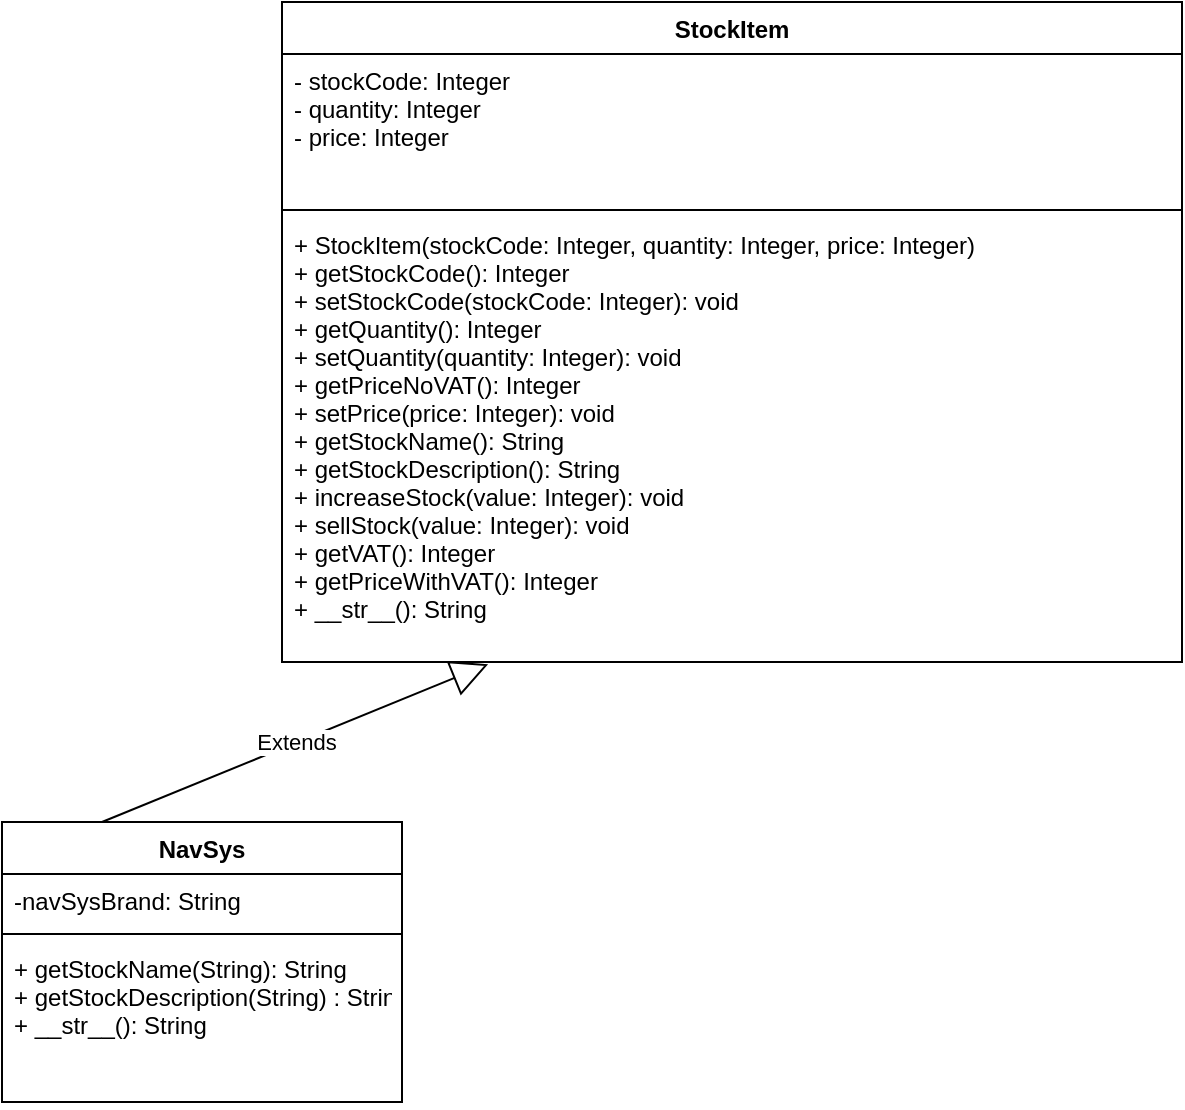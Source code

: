 <mxfile version="15.8.7" type="device"><diagram id="jLkLryWclK6nShEJthFU" name="Page-1"><mxGraphModel dx="427" dy="725" grid="1" gridSize="10" guides="1" tooltips="1" connect="1" arrows="1" fold="1" page="1" pageScale="1" pageWidth="827" pageHeight="1169" math="0" shadow="0"><root><mxCell id="0"/><mxCell id="1" parent="0"/><mxCell id="6NICtDuDL4yZWyJjTYKJ-6" value="StockItem" style="swimlane;fontStyle=1;align=center;verticalAlign=top;childLayout=stackLayout;horizontal=1;startSize=26;horizontalStack=0;resizeParent=1;resizeParentMax=0;resizeLast=0;collapsible=1;marginBottom=0;" parent="1" vertex="1"><mxGeometry x="180" y="510" width="450" height="330" as="geometry"/></mxCell><mxCell id="6NICtDuDL4yZWyJjTYKJ-7" value="- stockCode: Integer&#10;- quantity: Integer&#10;- price: Integer" style="text;strokeColor=none;fillColor=none;align=left;verticalAlign=top;spacingLeft=4;spacingRight=4;overflow=hidden;rotatable=0;points=[[0,0.5],[1,0.5]];portConstraint=eastwest;" parent="6NICtDuDL4yZWyJjTYKJ-6" vertex="1"><mxGeometry y="26" width="450" height="74" as="geometry"/></mxCell><mxCell id="6NICtDuDL4yZWyJjTYKJ-8" value="" style="line;strokeWidth=1;fillColor=none;align=left;verticalAlign=middle;spacingTop=-1;spacingLeft=3;spacingRight=3;rotatable=0;labelPosition=right;points=[];portConstraint=eastwest;" parent="6NICtDuDL4yZWyJjTYKJ-6" vertex="1"><mxGeometry y="100" width="450" height="8" as="geometry"/></mxCell><mxCell id="6NICtDuDL4yZWyJjTYKJ-9" value="+ StockItem(stockCode: Integer, quantity: Integer, price: Integer)&#10;+ getStockCode(): Integer&#10;+ setStockCode(stockCode: Integer): void&#10;+ getQuantity(): Integer&#10;+ setQuantity(quantity: Integer): void&#10;+ getPriceNoVAT(): Integer&#10;+ setPrice(price: Integer): void&#10;+ getStockName(): String&#10;+ getStockDescription(): String&#10;+ increaseStock(value: Integer): void&#10;+ sellStock(value: Integer): void&#10;+ getVAT(): Integer&#10;+ getPriceWithVAT(): Integer&#10;+ __str__(): String" style="text;strokeColor=none;fillColor=none;align=left;verticalAlign=top;spacingLeft=4;spacingRight=4;overflow=hidden;rotatable=0;points=[[0,0.5],[1,0.5]];portConstraint=eastwest;" parent="6NICtDuDL4yZWyJjTYKJ-6" vertex="1"><mxGeometry y="108" width="450" height="222" as="geometry"/></mxCell><mxCell id="PgcG9ZXpzVE8q3b61SAs-1" value="NavSys" style="swimlane;fontStyle=1;align=center;verticalAlign=top;childLayout=stackLayout;horizontal=1;startSize=26;horizontalStack=0;resizeParent=1;resizeParentMax=0;resizeLast=0;collapsible=1;marginBottom=0;" vertex="1" parent="1"><mxGeometry x="40" y="920" width="200" height="140" as="geometry"/></mxCell><mxCell id="PgcG9ZXpzVE8q3b61SAs-2" value="-navSysBrand: String" style="text;strokeColor=none;fillColor=none;align=left;verticalAlign=top;spacingLeft=4;spacingRight=4;overflow=hidden;rotatable=0;points=[[0,0.5],[1,0.5]];portConstraint=eastwest;" vertex="1" parent="PgcG9ZXpzVE8q3b61SAs-1"><mxGeometry y="26" width="200" height="26" as="geometry"/></mxCell><mxCell id="PgcG9ZXpzVE8q3b61SAs-3" value="" style="line;strokeWidth=1;fillColor=none;align=left;verticalAlign=middle;spacingTop=-1;spacingLeft=3;spacingRight=3;rotatable=0;labelPosition=right;points=[];portConstraint=eastwest;" vertex="1" parent="PgcG9ZXpzVE8q3b61SAs-1"><mxGeometry y="52" width="200" height="8" as="geometry"/></mxCell><mxCell id="PgcG9ZXpzVE8q3b61SAs-4" value="+ getStockName(String): String&#10;+ getStockDescription(String) : String&#10;+ __str__(): String" style="text;strokeColor=none;fillColor=none;align=left;verticalAlign=top;spacingLeft=4;spacingRight=4;overflow=hidden;rotatable=0;points=[[0,0.5],[1,0.5]];portConstraint=eastwest;" vertex="1" parent="PgcG9ZXpzVE8q3b61SAs-1"><mxGeometry y="60" width="200" height="80" as="geometry"/></mxCell><mxCell id="PgcG9ZXpzVE8q3b61SAs-5" value="Extends" style="endArrow=block;endSize=16;endFill=0;html=1;rounded=0;entryX=0.229;entryY=1.005;entryDx=0;entryDy=0;entryPerimeter=0;exitX=0.25;exitY=0;exitDx=0;exitDy=0;" edge="1" parent="1" source="PgcG9ZXpzVE8q3b61SAs-1" target="6NICtDuDL4yZWyJjTYKJ-9"><mxGeometry width="160" relative="1" as="geometry"><mxPoint x="140" y="880" as="sourcePoint"/><mxPoint x="300" y="880" as="targetPoint"/></mxGeometry></mxCell></root></mxGraphModel></diagram></mxfile>
